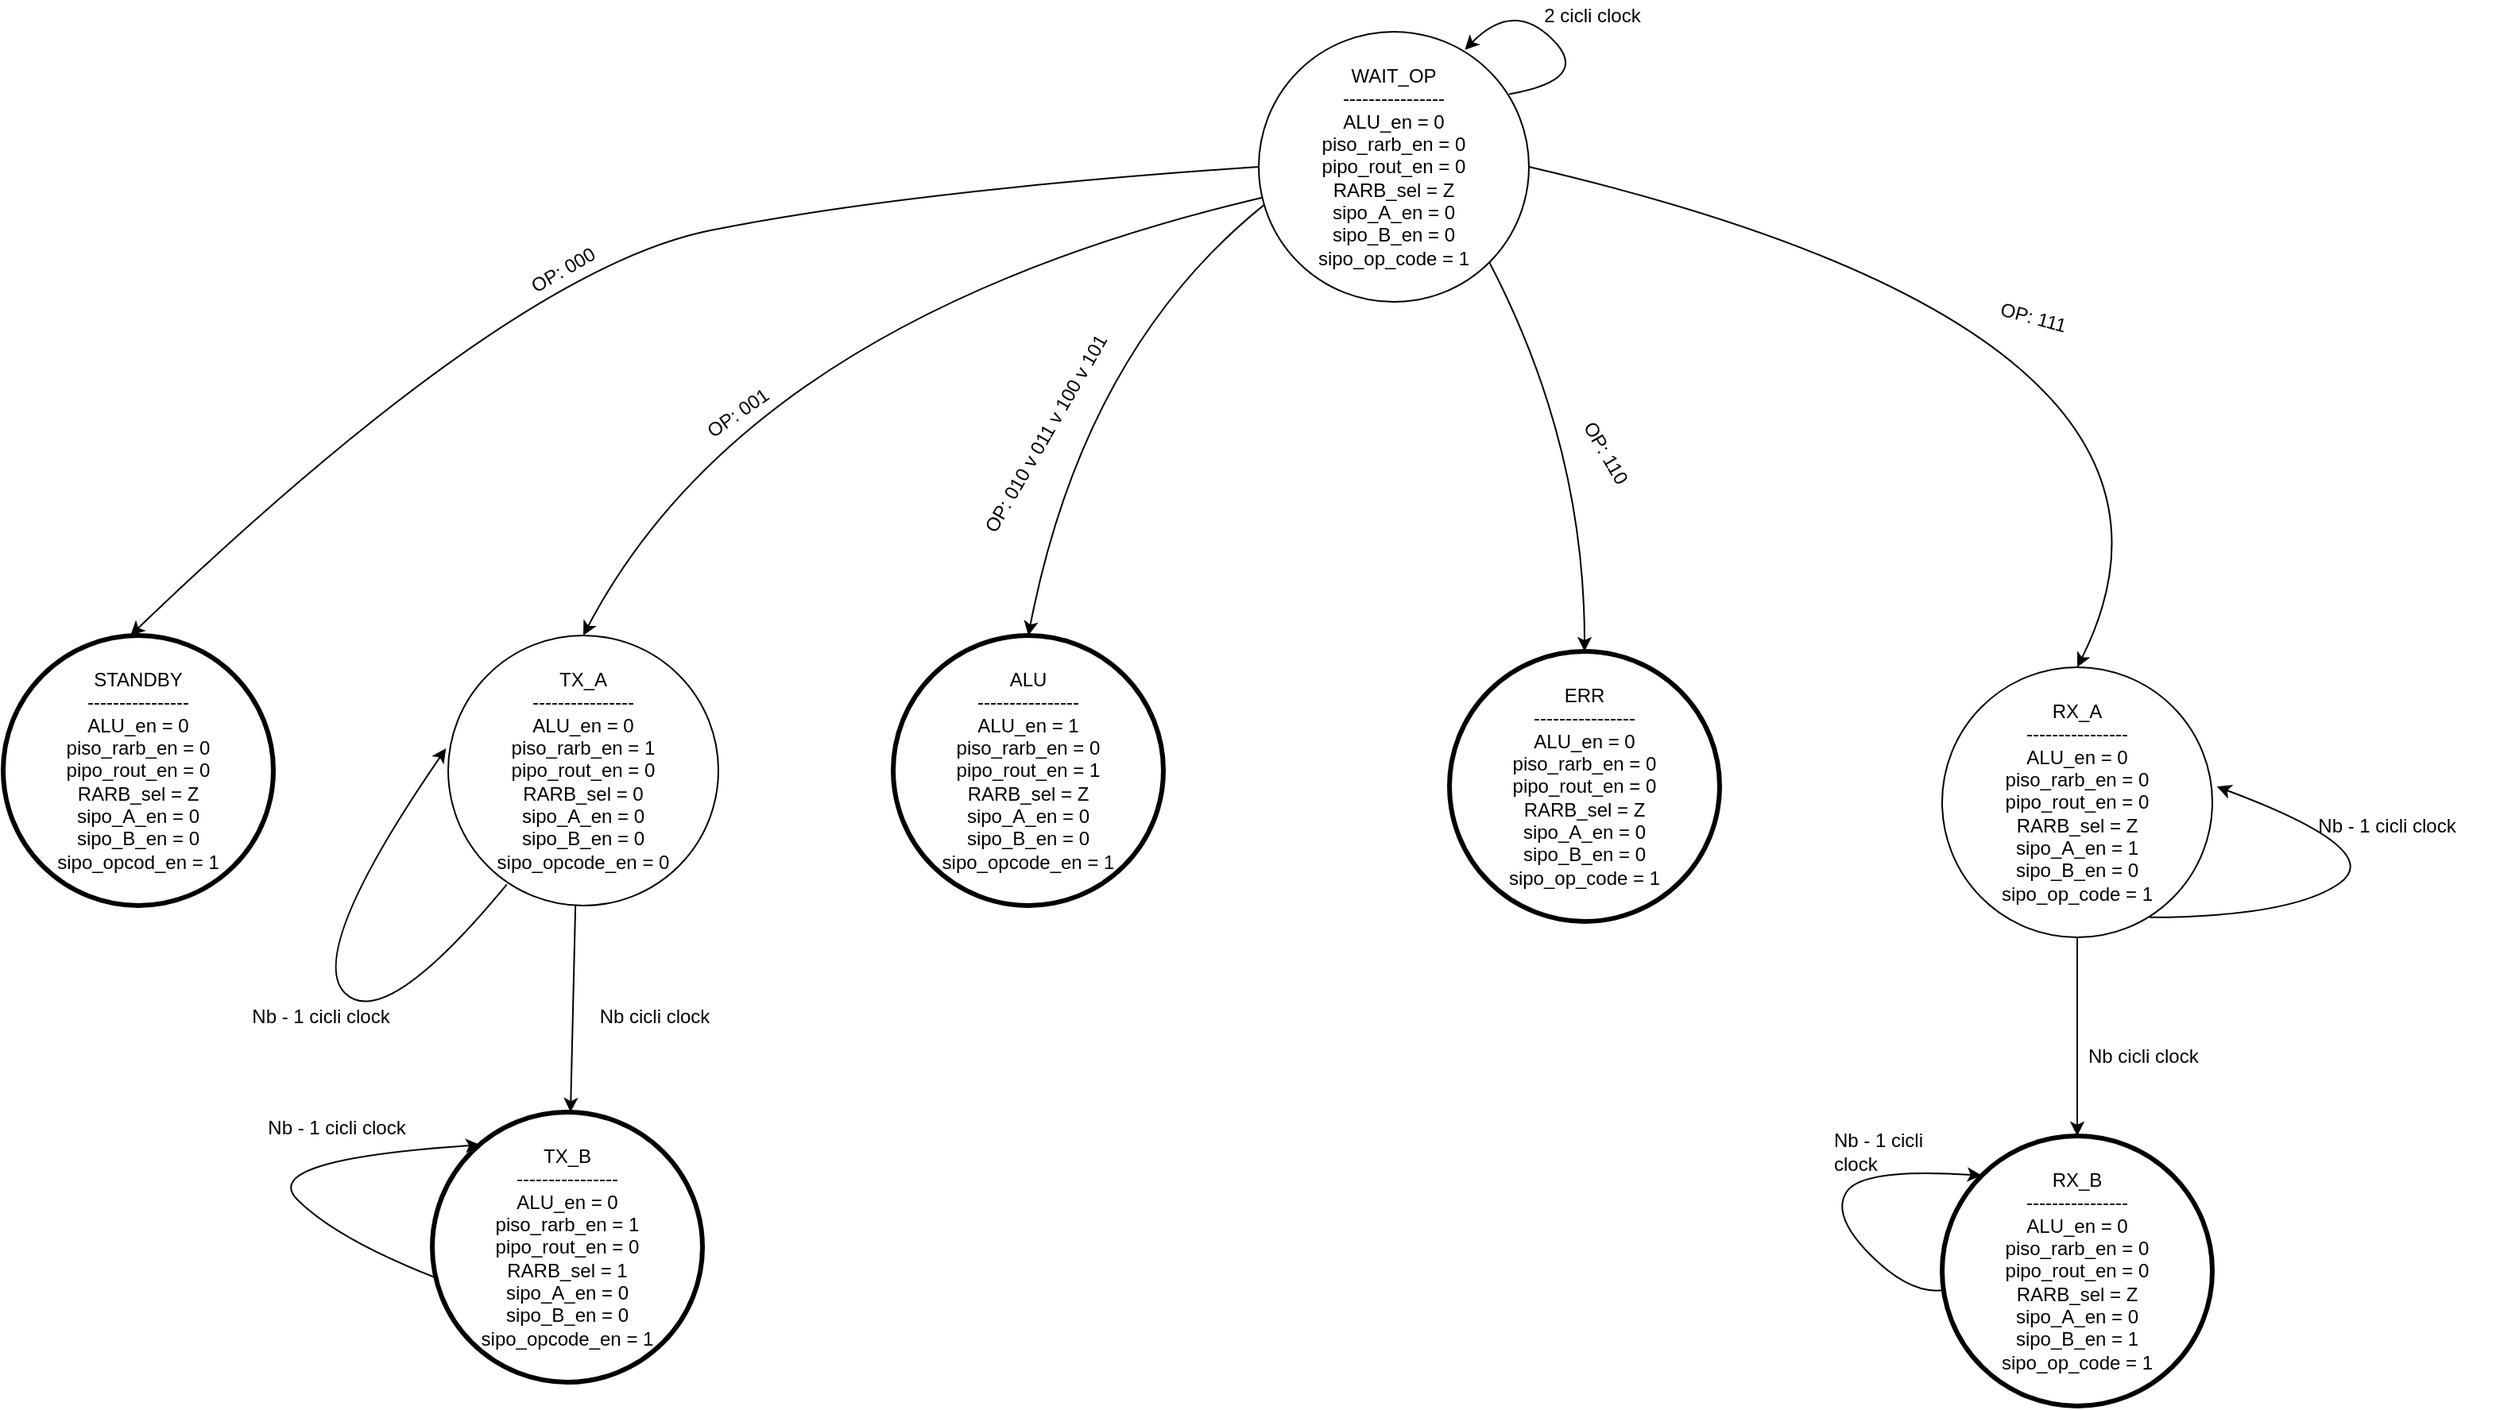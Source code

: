 <mxfile version="14.9.2" type="device"><diagram id="Lutcaj0Mjb5E0mdE7-q4" name="Page-1"><mxGraphModel dx="2844" dy="1422" grid="1" gridSize="10" guides="1" tooltips="1" connect="1" arrows="1" fold="1" page="1" pageScale="1" pageWidth="827" pageHeight="1169" math="0" shadow="0"><root><mxCell id="0"/><mxCell id="1" parent="0"/><mxCell id="gG2Xrx5g2Rp0g9whOME6-2" value="WAIT_OP&lt;br&gt;----------------&lt;br&gt;ALU_en = 0&lt;br&gt;piso_rarb_en = 0&lt;br&gt;pipo_rout_en = 0&lt;br&gt;RARB_sel = Z&lt;br&gt;sipo_A_en = 0&lt;br&gt;sipo_B_en = 0&lt;br&gt;sipo_op_code = 1" style="ellipse;whiteSpace=wrap;html=1;aspect=fixed;" vertex="1" parent="1"><mxGeometry x="830" y="200" width="170" height="170" as="geometry"/></mxCell><mxCell id="gG2Xrx5g2Rp0g9whOME6-16" value="STANDBY&lt;br&gt;----------------&lt;br&gt;ALU_en = 0&lt;br&gt;piso_rarb_en = 0&lt;br&gt;pipo_rout_en = 0&lt;br&gt;RARB_sel = Z&lt;br&gt;sipo_A_en = 0&lt;br&gt;sipo_B_en = 0&lt;br&gt;sipo_opcod_en = 1" style="ellipse;whiteSpace=wrap;html=1;aspect=fixed;strokeWidth=3;" vertex="1" parent="1"><mxGeometry x="40" y="580" width="170" height="170" as="geometry"/></mxCell><mxCell id="gG2Xrx5g2Rp0g9whOME6-17" value="TX_A&lt;br&gt;----------------&lt;br&gt;ALU_en = 0&lt;br&gt;piso_rarb_en = 1&lt;br&gt;pipo_rout_en = 0&lt;br&gt;RARB_sel = 0&lt;br&gt;sipo_A_en = 0&lt;br&gt;sipo_B_en = 0&lt;br&gt;sipo_opcode_en = 0" style="ellipse;whiteSpace=wrap;html=1;aspect=fixed;" vertex="1" parent="1"><mxGeometry x="320" y="580" width="170" height="170" as="geometry"/></mxCell><mxCell id="gG2Xrx5g2Rp0g9whOME6-18" value="ALU&lt;br&gt;----------------&lt;br&gt;ALU_en = 1&lt;br&gt;piso_rarb_en = 0&lt;br&gt;pipo_rout_en = 1&lt;br&gt;RARB_sel = Z&lt;br&gt;sipo_A_en = 0&lt;br&gt;sipo_B_en = 0&lt;br&gt;sipo_opcode_en = 1" style="ellipse;whiteSpace=wrap;html=1;aspect=fixed;strokeWidth=3;" vertex="1" parent="1"><mxGeometry x="600" y="580" width="170" height="170" as="geometry"/></mxCell><mxCell id="gG2Xrx5g2Rp0g9whOME6-23" value="ERR&lt;br&gt;----------------&lt;br&gt;ALU_en = 0&lt;br&gt;piso_rarb_en = 0&lt;br&gt;pipo_rout_en = 0&lt;br&gt;RARB_sel = Z&lt;br&gt;sipo_A_en = 0&lt;br&gt;sipo_B_en = 0&lt;br&gt;sipo_op_code = 1" style="ellipse;whiteSpace=wrap;html=1;aspect=fixed;strokeWidth=3;" vertex="1" parent="1"><mxGeometry x="950" y="590" width="170" height="170" as="geometry"/></mxCell><mxCell id="gG2Xrx5g2Rp0g9whOME6-24" value="RX_A&lt;br&gt;----------------&lt;br&gt;ALU_en = 0&lt;br&gt;piso_rarb_en = 0&lt;br&gt;pipo_rout_en = 0&lt;br&gt;RARB_sel = Z&lt;br&gt;sipo_A_en = 1&lt;br&gt;sipo_B_en = 0&lt;br&gt;sipo_op_code = 1" style="ellipse;whiteSpace=wrap;html=1;aspect=fixed;" vertex="1" parent="1"><mxGeometry x="1260" y="600" width="170" height="170" as="geometry"/></mxCell><mxCell id="gG2Xrx5g2Rp0g9whOME6-28" value="" style="endArrow=classic;html=1;exitX=0;exitY=0.5;exitDx=0;exitDy=0;entryX=0.471;entryY=0;entryDx=0;entryDy=0;entryPerimeter=0;curved=1;" edge="1" parent="1" source="gG2Xrx5g2Rp0g9whOME6-2" target="gG2Xrx5g2Rp0g9whOME6-16"><mxGeometry width="50" height="50" relative="1" as="geometry"><mxPoint x="1010" y="300" as="sourcePoint"/><mxPoint x="1130" y="580" as="targetPoint"/><Array as="points"><mxPoint x="610" y="300"/><mxPoint x="360" y="350"/></Array></mxGeometry></mxCell><mxCell id="gG2Xrx5g2Rp0g9whOME6-29" value="" style="endArrow=classic;html=1;curved=1;entryX=0.5;entryY=0;entryDx=0;entryDy=0;" edge="1" parent="1" source="gG2Xrx5g2Rp0g9whOME6-2" target="gG2Xrx5g2Rp0g9whOME6-17"><mxGeometry width="50" height="50" relative="1" as="geometry"><mxPoint x="490" y="470" as="sourcePoint"/><mxPoint x="540" y="420" as="targetPoint"/><Array as="points"><mxPoint x="510" y="380"/></Array></mxGeometry></mxCell><mxCell id="gG2Xrx5g2Rp0g9whOME6-30" value="" style="endArrow=classic;html=1;curved=1;exitX=0.021;exitY=0.64;exitDx=0;exitDy=0;exitPerimeter=0;entryX=0.5;entryY=0;entryDx=0;entryDy=0;" edge="1" parent="1" source="gG2Xrx5g2Rp0g9whOME6-2" target="gG2Xrx5g2Rp0g9whOME6-18"><mxGeometry width="50" height="50" relative="1" as="geometry"><mxPoint x="760" y="580" as="sourcePoint"/><mxPoint x="810" y="530" as="targetPoint"/><Array as="points"><mxPoint x="720" y="400"/></Array></mxGeometry></mxCell><mxCell id="gG2Xrx5g2Rp0g9whOME6-38" value="" style="endArrow=classic;html=1;exitX=1;exitY=0.5;exitDx=0;exitDy=0;entryX=0.5;entryY=0;entryDx=0;entryDy=0;curved=1;" edge="1" parent="1" source="gG2Xrx5g2Rp0g9whOME6-2" target="gG2Xrx5g2Rp0g9whOME6-24"><mxGeometry width="50" height="50" relative="1" as="geometry"><mxPoint x="1470" y="390" as="sourcePoint"/><mxPoint x="1520" y="340" as="targetPoint"/><Array as="points"><mxPoint x="1450" y="390"/></Array></mxGeometry></mxCell><mxCell id="gG2Xrx5g2Rp0g9whOME6-39" value="OP: 000" style="text;html=1;strokeColor=none;fillColor=none;align=center;verticalAlign=middle;whiteSpace=wrap;rounded=0;rotation=-30;" vertex="1" parent="1"><mxGeometry x="360" y="340" width="65" height="20" as="geometry"/></mxCell><mxCell id="gG2Xrx5g2Rp0g9whOME6-40" value="OP: 001" style="text;html=1;strokeColor=none;fillColor=none;align=center;verticalAlign=middle;whiteSpace=wrap;rounded=0;rotation=-35;" vertex="1" parent="1"><mxGeometry x="470" y="430" width="65" height="20" as="geometry"/></mxCell><mxCell id="gG2Xrx5g2Rp0g9whOME6-41" value="OP: 010 v 011 v 100 v 101" style="text;html=1;strokeColor=none;fillColor=none;align=center;verticalAlign=middle;whiteSpace=wrap;rounded=0;rotation=-60;" vertex="1" parent="1"><mxGeometry x="600" y="430" width="192.2" height="45.3" as="geometry"/></mxCell><mxCell id="gG2Xrx5g2Rp0g9whOME6-45" value="OP: 110" style="text;html=1;strokeColor=none;fillColor=none;align=center;verticalAlign=middle;whiteSpace=wrap;rounded=0;rotation=60;" vertex="1" parent="1"><mxGeometry x="1015.67" y="450" width="65" height="30" as="geometry"/></mxCell><mxCell id="gG2Xrx5g2Rp0g9whOME6-46" value="OP: 111" style="text;html=1;strokeColor=none;fillColor=none;align=center;verticalAlign=middle;whiteSpace=wrap;rounded=0;rotation=15;" vertex="1" parent="1"><mxGeometry x="1285" y="370" width="65" height="20" as="geometry"/></mxCell><mxCell id="gG2Xrx5g2Rp0g9whOME6-47" value="2 cicli clock" style="text;html=1;strokeColor=none;fillColor=none;align=center;verticalAlign=middle;whiteSpace=wrap;rounded=0;" vertex="1" parent="1"><mxGeometry x="1000" y="180" width="80" height="20" as="geometry"/></mxCell><mxCell id="gG2Xrx5g2Rp0g9whOME6-48" value="RX_B&lt;br&gt;----------------&lt;br&gt;ALU_en = 0&lt;br&gt;piso_rarb_en = 0&lt;br&gt;pipo_rout_en = 0&lt;br&gt;RARB_sel = Z&lt;br&gt;sipo_A_en = 0&lt;br&gt;sipo_B_en = 1&lt;br&gt;sipo_op_code = 1" style="ellipse;whiteSpace=wrap;html=1;aspect=fixed;strokeWidth=3;" vertex="1" parent="1"><mxGeometry x="1260" y="895" width="170" height="170" as="geometry"/></mxCell><mxCell id="gG2Xrx5g2Rp0g9whOME6-49" value="TX_B&lt;br&gt;----------------&lt;br&gt;ALU_en = 0&lt;br&gt;piso_rarb_en = 1&lt;br&gt;pipo_rout_en = 0&lt;br&gt;RARB_sel = 1&lt;br&gt;sipo_A_en = 0&lt;br&gt;sipo_B_en = 0&lt;br&gt;sipo_opcode_en = 1" style="ellipse;whiteSpace=wrap;html=1;aspect=fixed;strokeWidth=3;" vertex="1" parent="1"><mxGeometry x="310" y="880" width="170" height="170" as="geometry"/></mxCell><mxCell id="gG2Xrx5g2Rp0g9whOME6-50" value="" style="endArrow=classic;html=1;exitX=0.471;exitY=1;exitDx=0;exitDy=0;exitPerimeter=0;" edge="1" parent="1" source="gG2Xrx5g2Rp0g9whOME6-17" target="gG2Xrx5g2Rp0g9whOME6-49"><mxGeometry width="50" height="50" relative="1" as="geometry"><mxPoint x="414" y="830" as="sourcePoint"/><mxPoint x="464" y="780" as="targetPoint"/></mxGeometry></mxCell><mxCell id="gG2Xrx5g2Rp0g9whOME6-51" value="" style="curved=1;endArrow=classic;html=1;exitX=0.217;exitY=0.922;exitDx=0;exitDy=0;exitPerimeter=0;entryX=-0.008;entryY=0.418;entryDx=0;entryDy=0;entryPerimeter=0;" edge="1" parent="1" source="gG2Xrx5g2Rp0g9whOME6-17" target="gG2Xrx5g2Rp0g9whOME6-17"><mxGeometry width="50" height="50" relative="1" as="geometry"><mxPoint x="230" y="830" as="sourcePoint"/><mxPoint x="280" y="780" as="targetPoint"/><Array as="points"><mxPoint x="280" y="830"/><mxPoint x="230" y="780"/></Array></mxGeometry></mxCell><mxCell id="gG2Xrx5g2Rp0g9whOME6-53" value="" style="curved=1;endArrow=classic;html=1;entryX=0.177;entryY=0.121;entryDx=0;entryDy=0;entryPerimeter=0;exitX=0.015;exitY=0.614;exitDx=0;exitDy=0;exitPerimeter=0;" edge="1" parent="1" source="gG2Xrx5g2Rp0g9whOME6-49" target="gG2Xrx5g2Rp0g9whOME6-49"><mxGeometry width="50" height="50" relative="1" as="geometry"><mxPoint x="200" y="960" as="sourcePoint"/><mxPoint x="250" y="910" as="targetPoint"/><Array as="points"><mxPoint x="250" y="960"/><mxPoint x="200" y="910"/></Array></mxGeometry></mxCell><mxCell id="gG2Xrx5g2Rp0g9whOME6-54" value="" style="endArrow=classic;html=1;exitX=0.5;exitY=1;exitDx=0;exitDy=0;" edge="1" parent="1" source="gG2Xrx5g2Rp0g9whOME6-24" target="gG2Xrx5g2Rp0g9whOME6-48"><mxGeometry width="50" height="50" relative="1" as="geometry"><mxPoint x="1030" y="775" as="sourcePoint"/><mxPoint x="1080" y="725" as="targetPoint"/></mxGeometry></mxCell><mxCell id="gG2Xrx5g2Rp0g9whOME6-56" value="" style="curved=1;endArrow=classic;html=1;entryX=0;entryY=0;entryDx=0;entryDy=0;" edge="1" parent="1" source="gG2Xrx5g2Rp0g9whOME6-48" target="gG2Xrx5g2Rp0g9whOME6-48"><mxGeometry width="50" height="50" relative="1" as="geometry"><mxPoint x="1190" y="995" as="sourcePoint"/><mxPoint x="1240" y="945" as="targetPoint"/><Array as="points"><mxPoint x="1240" y="995"/><mxPoint x="1190" y="945"/><mxPoint x="1210" y="915"/></Array></mxGeometry></mxCell><mxCell id="gG2Xrx5g2Rp0g9whOME6-57" value="" style="curved=1;endArrow=classic;html=1;exitX=0.768;exitY=0.926;exitDx=0;exitDy=0;exitPerimeter=0;entryX=1.017;entryY=0.442;entryDx=0;entryDy=0;entryPerimeter=0;" edge="1" parent="1" source="gG2Xrx5g2Rp0g9whOME6-24" target="gG2Xrx5g2Rp0g9whOME6-24"><mxGeometry width="50" height="50" relative="1" as="geometry"><mxPoint x="1540" y="765" as="sourcePoint"/><mxPoint x="1590" y="715" as="targetPoint"/><Array as="points"><mxPoint x="1480" y="757"/><mxPoint x="1540" y="715"/></Array></mxGeometry></mxCell><mxCell id="gG2Xrx5g2Rp0g9whOME6-59" value="Nb - 1 cicli clock" style="text;html=1;strokeColor=none;fillColor=none;align=center;verticalAlign=middle;whiteSpace=wrap;rounded=0;" vertex="1" parent="1"><mxGeometry x="200" y="880" width="100" height="20" as="geometry"/></mxCell><mxCell id="gG2Xrx5g2Rp0g9whOME6-60" value="Nb - 1 cicli clock" style="text;html=1;strokeColor=none;fillColor=none;align=center;verticalAlign=middle;whiteSpace=wrap;rounded=0;" vertex="1" parent="1"><mxGeometry x="1470" y="690" width="140" height="20" as="geometry"/></mxCell><mxCell id="gG2Xrx5g2Rp0g9whOME6-61" value="Nb cicli clock" style="text;html=1;strokeColor=none;fillColor=none;align=left;verticalAlign=middle;whiteSpace=wrap;rounded=0;" vertex="1" parent="1"><mxGeometry x="1350" y="835" width="140" height="20" as="geometry"/></mxCell><mxCell id="gG2Xrx5g2Rp0g9whOME6-62" value="Nb - 1 cicli clock" style="text;html=1;strokeColor=none;fillColor=none;align=left;verticalAlign=middle;whiteSpace=wrap;rounded=0;" vertex="1" parent="1"><mxGeometry x="1190" y="895" width="80" height="20" as="geometry"/></mxCell><mxCell id="gG2Xrx5g2Rp0g9whOME6-63" value="Nb - 1 cicli clock" style="text;html=1;strokeColor=none;fillColor=none;align=center;verticalAlign=middle;whiteSpace=wrap;rounded=0;" vertex="1" parent="1"><mxGeometry x="170" y="810" width="140" height="20" as="geometry"/></mxCell><mxCell id="gG2Xrx5g2Rp0g9whOME6-64" value="Nb cicli clock" style="text;html=1;strokeColor=none;fillColor=none;align=center;verticalAlign=middle;whiteSpace=wrap;rounded=0;" vertex="1" parent="1"><mxGeometry x="380" y="810" width="140" height="20" as="geometry"/></mxCell><mxCell id="gG2Xrx5g2Rp0g9whOME6-70" value="" style="endArrow=classic;html=1;exitX=1;exitY=1;exitDx=0;exitDy=0;entryX=0.5;entryY=0;entryDx=0;entryDy=0;curved=1;" edge="1" parent="1" source="gG2Xrx5g2Rp0g9whOME6-2" target="gG2Xrx5g2Rp0g9whOME6-23"><mxGeometry width="50" height="50" relative="1" as="geometry"><mxPoint x="340" y="570" as="sourcePoint"/><mxPoint x="390" y="520" as="targetPoint"/><Array as="points"><mxPoint x="1035" y="460"/></Array></mxGeometry></mxCell><mxCell id="gG2Xrx5g2Rp0g9whOME6-71" value="" style="curved=1;endArrow=classic;html=1;exitX=0.927;exitY=0.231;exitDx=0;exitDy=0;exitPerimeter=0;entryX=0.763;entryY=0.067;entryDx=0;entryDy=0;entryPerimeter=0;" edge="1" parent="1" source="gG2Xrx5g2Rp0g9whOME6-2" target="gG2Xrx5g2Rp0g9whOME6-2"><mxGeometry width="50" height="50" relative="1" as="geometry"><mxPoint x="990" y="230" as="sourcePoint"/><mxPoint x="1040" y="180" as="targetPoint"/><Array as="points"><mxPoint x="1040" y="230"/><mxPoint x="990" y="180"/></Array></mxGeometry></mxCell></root></mxGraphModel></diagram></mxfile>